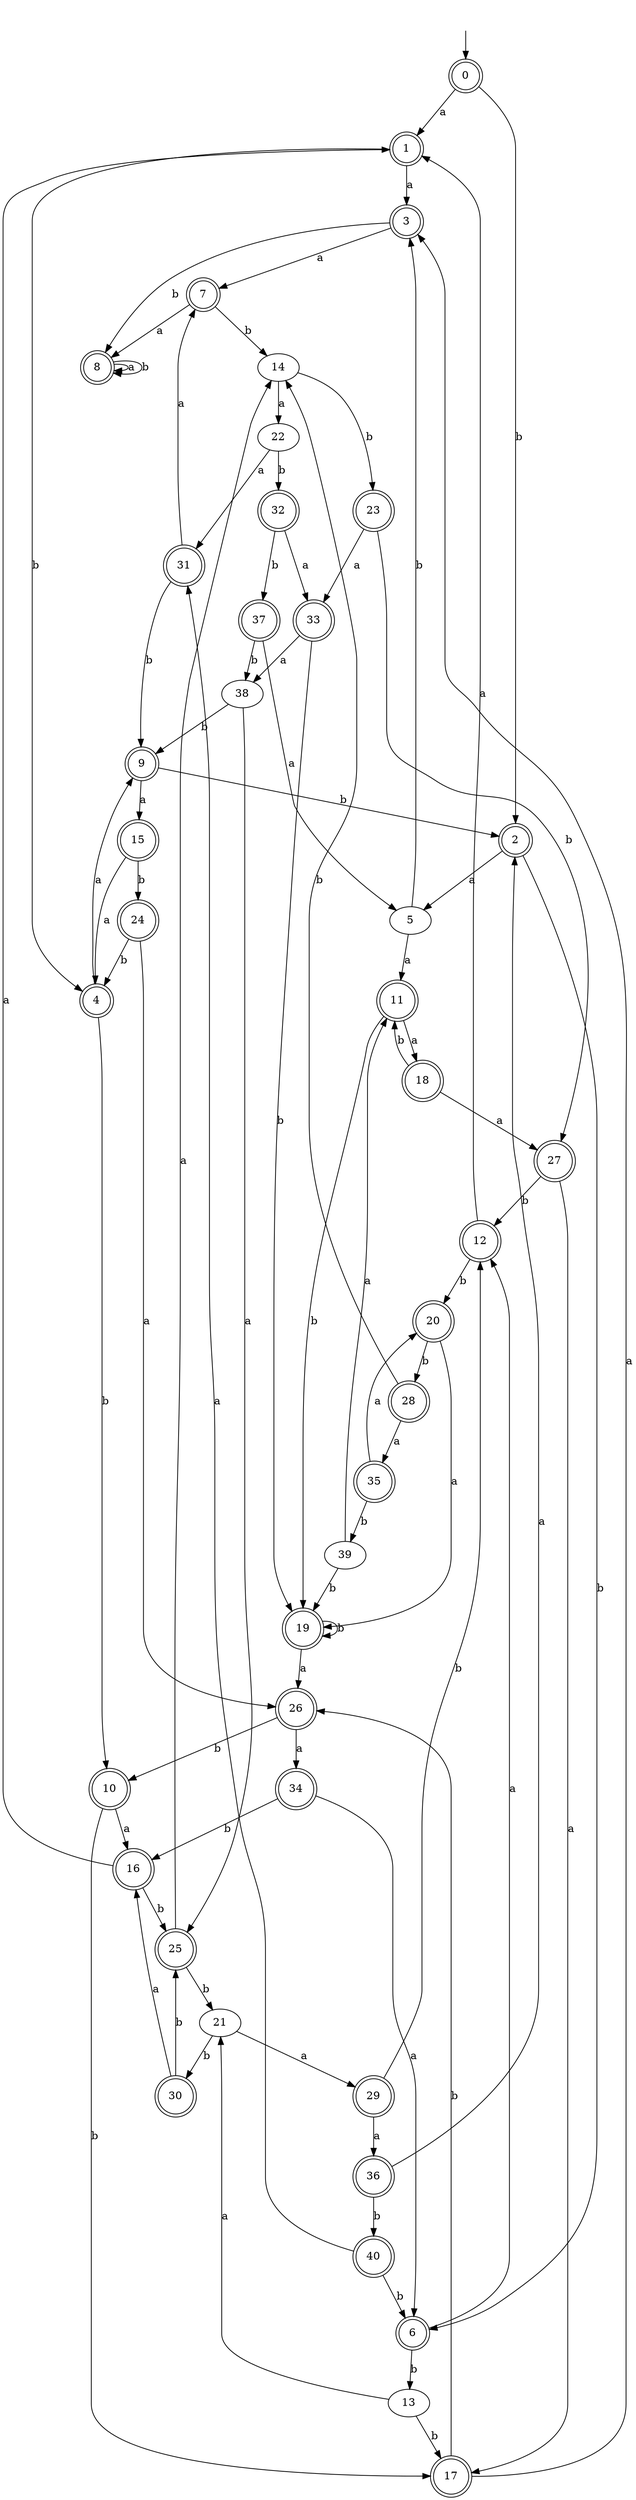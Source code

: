 digraph RandomDFA {
  __start0 [label="", shape=none];
  __start0 -> 0 [label=""];
  0 [shape=circle] [shape=doublecircle]
  0 -> 1 [label="a"]
  0 -> 2 [label="b"]
  1 [shape=doublecircle]
  1 -> 3 [label="a"]
  1 -> 4 [label="b"]
  2 [shape=doublecircle]
  2 -> 5 [label="a"]
  2 -> 6 [label="b"]
  3 [shape=doublecircle]
  3 -> 7 [label="a"]
  3 -> 8 [label="b"]
  4 [shape=doublecircle]
  4 -> 9 [label="a"]
  4 -> 10 [label="b"]
  5
  5 -> 11 [label="a"]
  5 -> 3 [label="b"]
  6 [shape=doublecircle]
  6 -> 12 [label="a"]
  6 -> 13 [label="b"]
  7 [shape=doublecircle]
  7 -> 8 [label="a"]
  7 -> 14 [label="b"]
  8 [shape=doublecircle]
  8 -> 8 [label="a"]
  8 -> 8 [label="b"]
  9 [shape=doublecircle]
  9 -> 15 [label="a"]
  9 -> 2 [label="b"]
  10 [shape=doublecircle]
  10 -> 16 [label="a"]
  10 -> 17 [label="b"]
  11 [shape=doublecircle]
  11 -> 18 [label="a"]
  11 -> 19 [label="b"]
  12 [shape=doublecircle]
  12 -> 1 [label="a"]
  12 -> 20 [label="b"]
  13
  13 -> 21 [label="a"]
  13 -> 17 [label="b"]
  14
  14 -> 22 [label="a"]
  14 -> 23 [label="b"]
  15 [shape=doublecircle]
  15 -> 4 [label="a"]
  15 -> 24 [label="b"]
  16 [shape=doublecircle]
  16 -> 1 [label="a"]
  16 -> 25 [label="b"]
  17 [shape=doublecircle]
  17 -> 3 [label="a"]
  17 -> 26 [label="b"]
  18 [shape=doublecircle]
  18 -> 27 [label="a"]
  18 -> 11 [label="b"]
  19 [shape=doublecircle]
  19 -> 26 [label="a"]
  19 -> 19 [label="b"]
  20 [shape=doublecircle]
  20 -> 19 [label="a"]
  20 -> 28 [label="b"]
  21
  21 -> 29 [label="a"]
  21 -> 30 [label="b"]
  22
  22 -> 31 [label="a"]
  22 -> 32 [label="b"]
  23 [shape=doublecircle]
  23 -> 33 [label="a"]
  23 -> 27 [label="b"]
  24 [shape=doublecircle]
  24 -> 26 [label="a"]
  24 -> 4 [label="b"]
  25 [shape=doublecircle]
  25 -> 14 [label="a"]
  25 -> 21 [label="b"]
  26 [shape=doublecircle]
  26 -> 34 [label="a"]
  26 -> 10 [label="b"]
  27 [shape=doublecircle]
  27 -> 17 [label="a"]
  27 -> 12 [label="b"]
  28 [shape=doublecircle]
  28 -> 35 [label="a"]
  28 -> 14 [label="b"]
  29 [shape=doublecircle]
  29 -> 36 [label="a"]
  29 -> 12 [label="b"]
  30 [shape=doublecircle]
  30 -> 16 [label="a"]
  30 -> 25 [label="b"]
  31 [shape=doublecircle]
  31 -> 7 [label="a"]
  31 -> 9 [label="b"]
  32 [shape=doublecircle]
  32 -> 33 [label="a"]
  32 -> 37 [label="b"]
  33 [shape=doublecircle]
  33 -> 38 [label="a"]
  33 -> 19 [label="b"]
  34 [shape=doublecircle]
  34 -> 6 [label="a"]
  34 -> 16 [label="b"]
  35 [shape=doublecircle]
  35 -> 20 [label="a"]
  35 -> 39 [label="b"]
  36 [shape=doublecircle]
  36 -> 2 [label="a"]
  36 -> 40 [label="b"]
  37 [shape=doublecircle]
  37 -> 5 [label="a"]
  37 -> 38 [label="b"]
  38
  38 -> 25 [label="a"]
  38 -> 9 [label="b"]
  39
  39 -> 11 [label="a"]
  39 -> 19 [label="b"]
  40 [shape=doublecircle]
  40 -> 31 [label="a"]
  40 -> 6 [label="b"]
}
